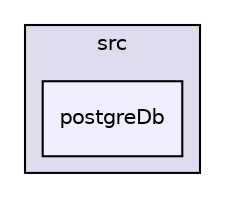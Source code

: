 digraph "/home/tim/Dev/Python/spelunker/src/postgreDb" {
  compound=true
  node [ fontsize="10", fontname="Helvetica"];
  edge [ labelfontsize="10", labelfontname="Helvetica"];
  subgraph clusterdir_68267d1309a1af8e8297ef4c3efbcdba {
    graph [ bgcolor="#ddddee", pencolor="black", label="src" fontname="Helvetica", fontsize="10", URL="dir_68267d1309a1af8e8297ef4c3efbcdba.html"]
  dir_418abdc1c83acd3e69c3e32c8743b742 [shape=box, label="postgreDb", style="filled", fillcolor="#eeeeff", pencolor="black", URL="dir_418abdc1c83acd3e69c3e32c8743b742.html"];
  }
}
